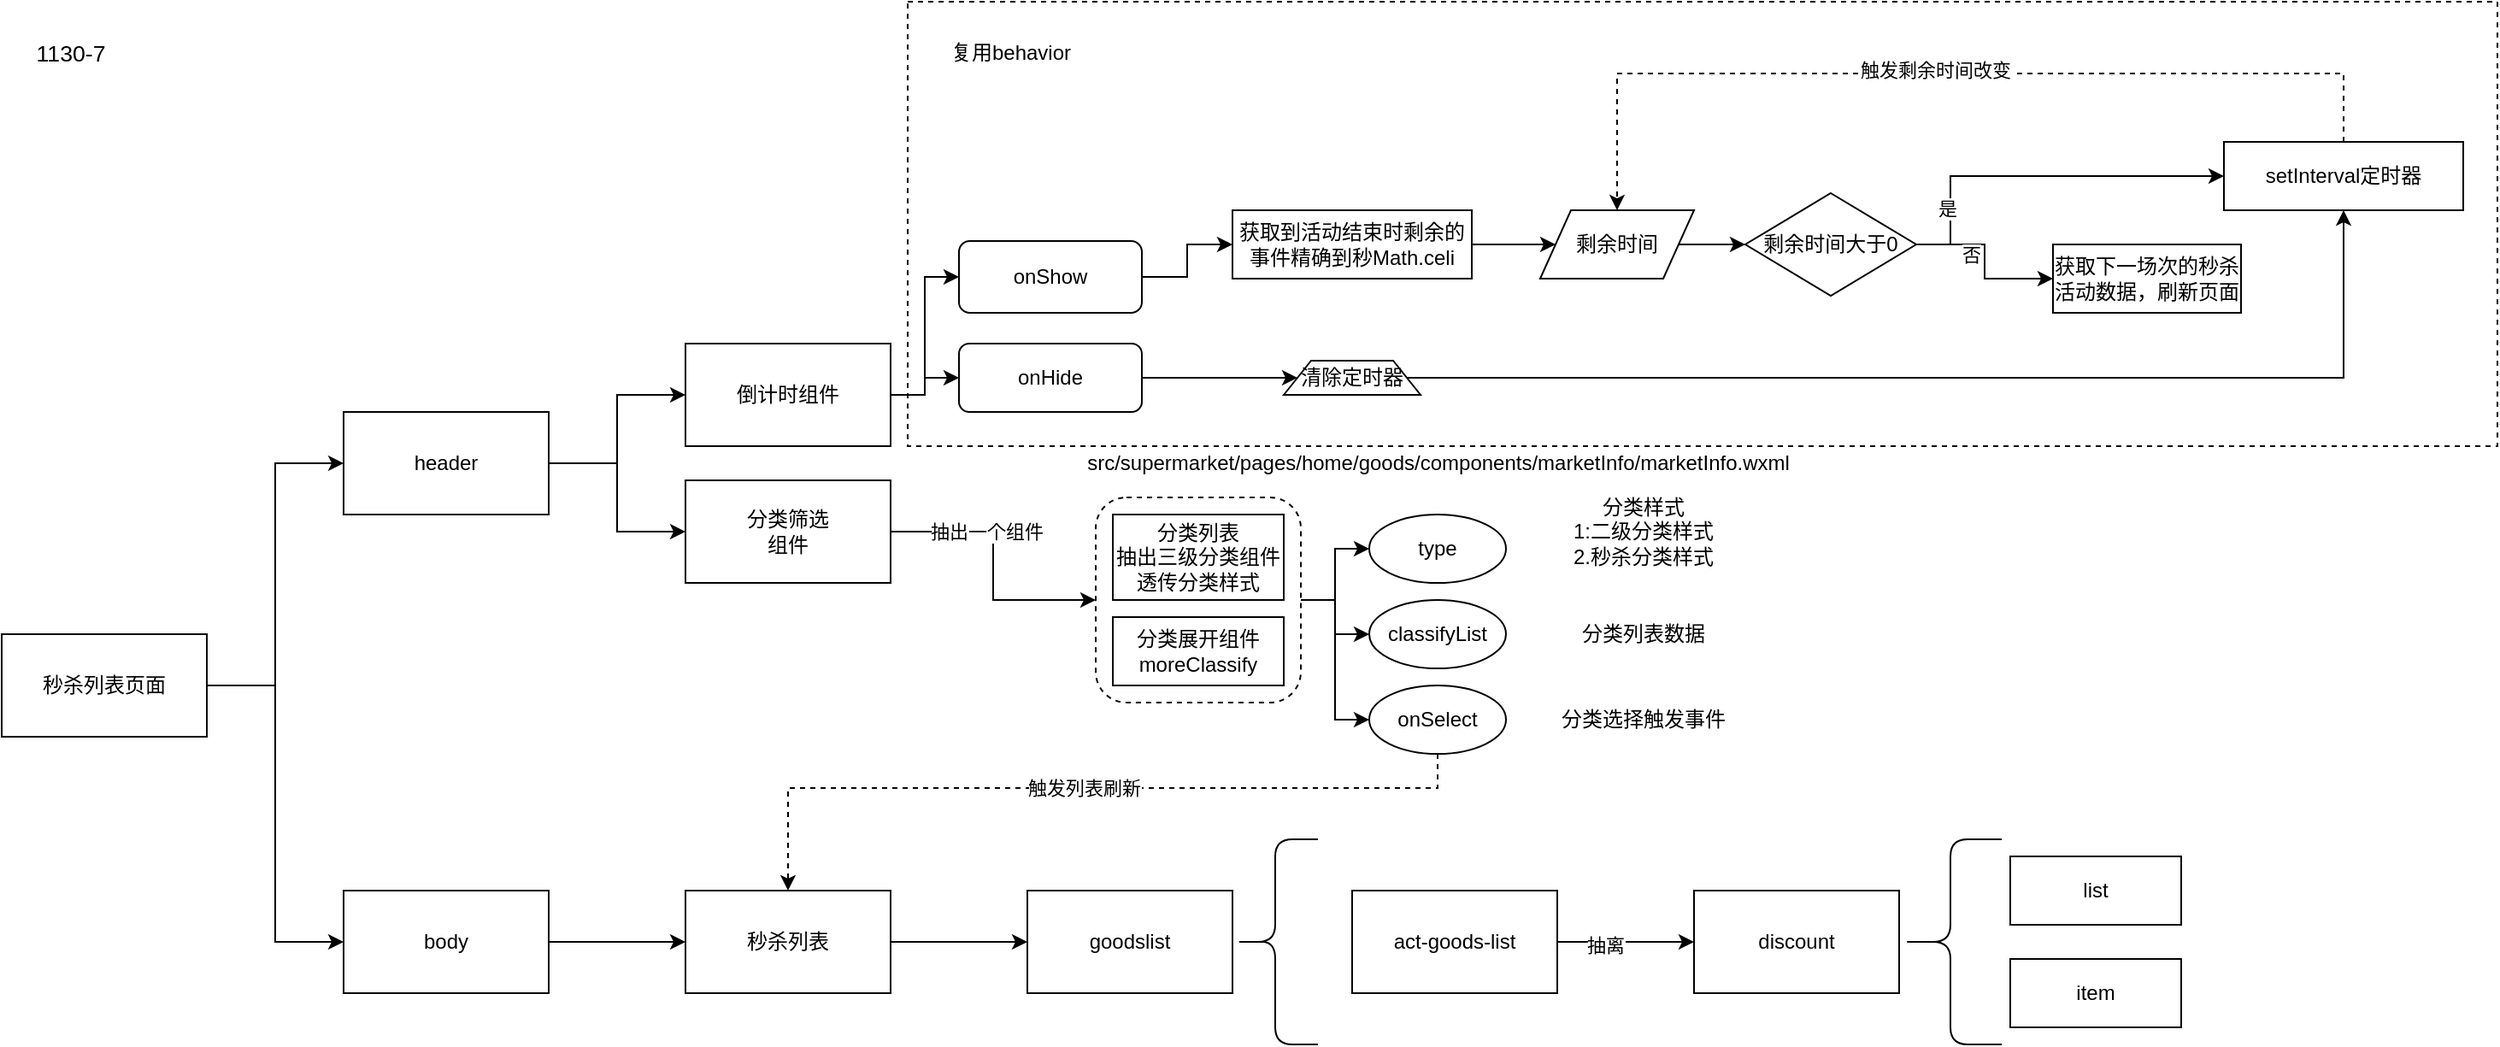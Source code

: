 <mxfile version="13.9.9" type="device"><diagram id="qXqNOvPEbpMphMiXG6KV" name="第 1 页"><mxGraphModel dx="1298" dy="892" grid="1" gridSize="20" guides="1" tooltips="1" connect="1" arrows="1" fold="1" page="1" pageScale="1" pageWidth="980" pageHeight="1390" math="0" shadow="0"><root><mxCell id="0"/><mxCell id="1" parent="0"/><mxCell id="zZxQpJYZrw6TJFTTv8Lu-64" style="edgeStyle=orthogonalEdgeStyle;rounded=0;orthogonalLoop=1;jettySize=auto;html=1;entryX=0;entryY=0.5;entryDx=0;entryDy=0;" parent="1" source="zZxQpJYZrw6TJFTTv8Lu-1" target="zZxQpJYZrw6TJFTTv8Lu-4" edge="1"><mxGeometry relative="1" as="geometry"/></mxCell><mxCell id="zZxQpJYZrw6TJFTTv8Lu-65" style="edgeStyle=orthogonalEdgeStyle;rounded=0;orthogonalLoop=1;jettySize=auto;html=1;entryX=0;entryY=0.5;entryDx=0;entryDy=0;" parent="1" source="zZxQpJYZrw6TJFTTv8Lu-1" target="zZxQpJYZrw6TJFTTv8Lu-3" edge="1"><mxGeometry relative="1" as="geometry"/></mxCell><mxCell id="zZxQpJYZrw6TJFTTv8Lu-1" value="秒杀列表页面" style="rounded=0;whiteSpace=wrap;html=1;" parent="1" vertex="1"><mxGeometry x="20" y="370" width="120" height="60" as="geometry"/></mxCell><mxCell id="zZxQpJYZrw6TJFTTv8Lu-66" style="edgeStyle=orthogonalEdgeStyle;rounded=0;orthogonalLoop=1;jettySize=auto;html=1;entryX=0;entryY=0.5;entryDx=0;entryDy=0;" parent="1" source="zZxQpJYZrw6TJFTTv8Lu-3" target="zZxQpJYZrw6TJFTTv8Lu-6" edge="1"><mxGeometry relative="1" as="geometry"/></mxCell><mxCell id="zZxQpJYZrw6TJFTTv8Lu-67" style="edgeStyle=orthogonalEdgeStyle;rounded=0;orthogonalLoop=1;jettySize=auto;html=1;entryX=0;entryY=0.5;entryDx=0;entryDy=0;" parent="1" source="zZxQpJYZrw6TJFTTv8Lu-3" target="zZxQpJYZrw6TJFTTv8Lu-8" edge="1"><mxGeometry relative="1" as="geometry"/></mxCell><mxCell id="zZxQpJYZrw6TJFTTv8Lu-3" value="header" style="rounded=0;whiteSpace=wrap;html=1;" parent="1" vertex="1"><mxGeometry x="220" y="240" width="120" height="60" as="geometry"/></mxCell><mxCell id="zZxQpJYZrw6TJFTTv8Lu-63" style="edgeStyle=orthogonalEdgeStyle;rounded=0;orthogonalLoop=1;jettySize=auto;html=1;entryX=0;entryY=0.5;entryDx=0;entryDy=0;" parent="1" source="zZxQpJYZrw6TJFTTv8Lu-4" target="zZxQpJYZrw6TJFTTv8Lu-16" edge="1"><mxGeometry relative="1" as="geometry"/></mxCell><mxCell id="zZxQpJYZrw6TJFTTv8Lu-4" value="body" style="rounded=0;whiteSpace=wrap;html=1;" parent="1" vertex="1"><mxGeometry x="220" y="520" width="120" height="60" as="geometry"/></mxCell><mxCell id="zZxQpJYZrw6TJFTTv8Lu-110" style="edgeStyle=orthogonalEdgeStyle;rounded=0;orthogonalLoop=1;jettySize=auto;html=1;entryX=0;entryY=0.5;entryDx=0;entryDy=0;" parent="1" source="zZxQpJYZrw6TJFTTv8Lu-6" target="zZxQpJYZrw6TJFTTv8Lu-108" edge="1"><mxGeometry relative="1" as="geometry"/></mxCell><mxCell id="zZxQpJYZrw6TJFTTv8Lu-111" style="edgeStyle=orthogonalEdgeStyle;rounded=0;orthogonalLoop=1;jettySize=auto;html=1;entryX=0;entryY=0.5;entryDx=0;entryDy=0;" parent="1" source="zZxQpJYZrw6TJFTTv8Lu-6" target="zZxQpJYZrw6TJFTTv8Lu-107" edge="1"><mxGeometry relative="1" as="geometry"/></mxCell><mxCell id="zZxQpJYZrw6TJFTTv8Lu-6" value="倒计时组件" style="rounded=0;whiteSpace=wrap;html=1;" parent="1" vertex="1"><mxGeometry x="420" y="200" width="120" height="60" as="geometry"/></mxCell><mxCell id="zZxQpJYZrw6TJFTTv8Lu-58" style="edgeStyle=orthogonalEdgeStyle;rounded=0;orthogonalLoop=1;jettySize=auto;html=1;entryX=0;entryY=0.5;entryDx=0;entryDy=0;" parent="1" source="zZxQpJYZrw6TJFTTv8Lu-8" target="zZxQpJYZrw6TJFTTv8Lu-43" edge="1"><mxGeometry relative="1" as="geometry"/></mxCell><mxCell id="zZxQpJYZrw6TJFTTv8Lu-62" value="抽出一个组件" style="edgeLabel;html=1;align=center;verticalAlign=middle;resizable=0;points=[];" parent="zZxQpJYZrw6TJFTTv8Lu-58" vertex="1" connectable="0"><mxGeometry x="-0.3" relative="1" as="geometry"><mxPoint as="offset"/></mxGeometry></mxCell><mxCell id="zZxQpJYZrw6TJFTTv8Lu-8" value="分类筛选&lt;br&gt;组件" style="rounded=0;whiteSpace=wrap;html=1;" parent="1" vertex="1"><mxGeometry x="420" y="280" width="120" height="60" as="geometry"/></mxCell><mxCell id="zZxQpJYZrw6TJFTTv8Lu-15" value="分类展开组件&lt;br&gt;moreClassify" style="rounded=0;whiteSpace=wrap;html=1;" parent="1" vertex="1"><mxGeometry x="670" y="360" width="100" height="40" as="geometry"/></mxCell><mxCell id="v_HO8vGT8tIZM3itgE4D-2" style="edgeStyle=orthogonalEdgeStyle;rounded=0;orthogonalLoop=1;jettySize=auto;html=1;entryX=0;entryY=0.5;entryDx=0;entryDy=0;" edge="1" parent="1" source="zZxQpJYZrw6TJFTTv8Lu-16" target="v_HO8vGT8tIZM3itgE4D-1"><mxGeometry relative="1" as="geometry"/></mxCell><mxCell id="zZxQpJYZrw6TJFTTv8Lu-16" value="秒杀列表" style="rounded=0;whiteSpace=wrap;html=1;" parent="1" vertex="1"><mxGeometry x="420" y="520" width="120" height="60" as="geometry"/></mxCell><mxCell id="zZxQpJYZrw6TJFTTv8Lu-17" value="分类列表&lt;br&gt;抽出三级分类组件&lt;br&gt;透传分类样式" style="rounded=0;whiteSpace=wrap;html=1;" parent="1" vertex="1"><mxGeometry x="670" y="300" width="100" height="50" as="geometry"/></mxCell><mxCell id="zZxQpJYZrw6TJFTTv8Lu-39" value="&lt;span style=&quot;font-family: &amp;#34;arial&amp;#34; ; font-size: 13.333px ; text-align: left ; background-color: rgb(255 , 255 , 255)&quot;&gt;1130-7&lt;/span&gt;" style="text;html=1;resizable=0;autosize=1;align=center;verticalAlign=middle;points=[];rounded=0;dashed=1;fillColor=#ffffff;gradientColor=#ffffff;" parent="1" vertex="1"><mxGeometry x="20" y="20" width="80" height="20" as="geometry"/></mxCell><mxCell id="zZxQpJYZrw6TJFTTv8Lu-54" style="edgeStyle=orthogonalEdgeStyle;rounded=0;orthogonalLoop=1;jettySize=auto;html=1;" parent="1" source="zZxQpJYZrw6TJFTTv8Lu-43" target="zZxQpJYZrw6TJFTTv8Lu-46" edge="1"><mxGeometry relative="1" as="geometry"/></mxCell><mxCell id="zZxQpJYZrw6TJFTTv8Lu-56" style="edgeStyle=orthogonalEdgeStyle;rounded=0;orthogonalLoop=1;jettySize=auto;html=1;entryX=0;entryY=0.5;entryDx=0;entryDy=0;" parent="1" source="zZxQpJYZrw6TJFTTv8Lu-43" target="zZxQpJYZrw6TJFTTv8Lu-47" edge="1"><mxGeometry relative="1" as="geometry"/></mxCell><mxCell id="zZxQpJYZrw6TJFTTv8Lu-57" style="edgeStyle=orthogonalEdgeStyle;rounded=0;orthogonalLoop=1;jettySize=auto;html=1;entryX=0;entryY=0.5;entryDx=0;entryDy=0;" parent="1" source="zZxQpJYZrw6TJFTTv8Lu-43" target="zZxQpJYZrw6TJFTTv8Lu-48" edge="1"><mxGeometry relative="1" as="geometry"/></mxCell><mxCell id="zZxQpJYZrw6TJFTTv8Lu-43" value="" style="rounded=1;whiteSpace=wrap;html=1;dashed=1;fillColor=none;gradientColor=#ffffff;" parent="1" vertex="1"><mxGeometry x="660" y="290" width="120" height="120" as="geometry"/></mxCell><mxCell id="zZxQpJYZrw6TJFTTv8Lu-45" value="src/supermarket/pages/home/goods/components/marketInfo/marketInfo.wxml" style="text;html=1;resizable=0;autosize=1;align=center;verticalAlign=middle;points=[];fillColor=none;strokeColor=none;rounded=0;dashed=1;" parent="1" vertex="1"><mxGeometry x="640" y="260" width="440" height="20" as="geometry"/></mxCell><mxCell id="zZxQpJYZrw6TJFTTv8Lu-46" value="type" style="ellipse;whiteSpace=wrap;html=1;fillColor=none;gradientColor=#ffffff;" parent="1" vertex="1"><mxGeometry x="820" y="300" width="80" height="40" as="geometry"/></mxCell><mxCell id="zZxQpJYZrw6TJFTTv8Lu-47" value="classifyList" style="ellipse;whiteSpace=wrap;html=1;fillColor=none;gradientColor=#ffffff;" parent="1" vertex="1"><mxGeometry x="820" y="350" width="80" height="40" as="geometry"/></mxCell><mxCell id="zZxQpJYZrw6TJFTTv8Lu-103" style="edgeStyle=orthogonalEdgeStyle;rounded=0;orthogonalLoop=1;jettySize=auto;html=1;dashed=1;" parent="1" source="zZxQpJYZrw6TJFTTv8Lu-48" target="zZxQpJYZrw6TJFTTv8Lu-16" edge="1"><mxGeometry relative="1" as="geometry"><Array as="points"><mxPoint x="860" y="460"/><mxPoint x="480" y="460"/></Array></mxGeometry></mxCell><mxCell id="zZxQpJYZrw6TJFTTv8Lu-104" value="触发列表刷新" style="edgeLabel;html=1;align=center;verticalAlign=middle;resizable=0;points=[];" parent="zZxQpJYZrw6TJFTTv8Lu-103" vertex="1" connectable="0"><mxGeometry x="-0.013" relative="1" as="geometry"><mxPoint as="offset"/></mxGeometry></mxCell><mxCell id="zZxQpJYZrw6TJFTTv8Lu-48" value="onSelect" style="ellipse;whiteSpace=wrap;html=1;fillColor=none;gradientColor=#ffffff;" parent="1" vertex="1"><mxGeometry x="820" y="400" width="80" height="40" as="geometry"/></mxCell><mxCell id="zZxQpJYZrw6TJFTTv8Lu-59" value="分类样式&lt;br&gt;1:二级分类样式&lt;br&gt;2.秒杀分类样式&lt;br&gt;" style="text;html=1;resizable=0;autosize=1;align=center;verticalAlign=middle;points=[];fillColor=none;strokeColor=none;rounded=0;" parent="1" vertex="1"><mxGeometry x="920" y="280" width="120" height="60" as="geometry"/></mxCell><mxCell id="zZxQpJYZrw6TJFTTv8Lu-60" value="分类列表数据" style="text;html=1;resizable=0;autosize=1;align=center;verticalAlign=middle;points=[];fillColor=none;strokeColor=none;rounded=0;" parent="1" vertex="1"><mxGeometry x="930" y="360" width="100" height="20" as="geometry"/></mxCell><mxCell id="zZxQpJYZrw6TJFTTv8Lu-61" value="分类选择触发事件" style="text;html=1;resizable=0;autosize=1;align=center;verticalAlign=middle;points=[];fillColor=none;strokeColor=none;rounded=0;" parent="1" vertex="1"><mxGeometry x="920" y="410" width="120" height="20" as="geometry"/></mxCell><mxCell id="zZxQpJYZrw6TJFTTv8Lu-94" style="edgeStyle=orthogonalEdgeStyle;rounded=0;orthogonalLoop=1;jettySize=auto;html=1;entryX=0;entryY=0.5;entryDx=0;entryDy=0;" parent="1" source="zZxQpJYZrw6TJFTTv8Lu-77" target="zZxQpJYZrw6TJFTTv8Lu-92" edge="1"><mxGeometry relative="1" as="geometry"/></mxCell><mxCell id="zZxQpJYZrw6TJFTTv8Lu-77" value="获取到活动结束时剩余的事件精确到秒Math.celi" style="rounded=0;whiteSpace=wrap;html=1;fillColor=none;gradientColor=#ffffff;" parent="1" vertex="1"><mxGeometry x="740" y="122" width="140" height="40" as="geometry"/></mxCell><mxCell id="zZxQpJYZrw6TJFTTv8Lu-83" style="edgeStyle=orthogonalEdgeStyle;rounded=0;orthogonalLoop=1;jettySize=auto;html=1;entryX=0;entryY=0.5;entryDx=0;entryDy=0;" parent="1" source="zZxQpJYZrw6TJFTTv8Lu-79" target="zZxQpJYZrw6TJFTTv8Lu-82" edge="1"><mxGeometry relative="1" as="geometry"/></mxCell><mxCell id="zZxQpJYZrw6TJFTTv8Lu-84" value="否" style="edgeLabel;html=1;align=center;verticalAlign=middle;resizable=0;points=[];" parent="zZxQpJYZrw6TJFTTv8Lu-83" vertex="1" connectable="0"><mxGeometry x="-0.367" y="-6" relative="1" as="geometry"><mxPoint as="offset"/></mxGeometry></mxCell><mxCell id="oA1sp8U-79ukZrVbw4Y_-1" style="edgeStyle=orthogonalEdgeStyle;rounded=0;orthogonalLoop=1;jettySize=auto;html=1;entryX=0;entryY=0.5;entryDx=0;entryDy=0;" parent="1" source="zZxQpJYZrw6TJFTTv8Lu-79" target="zZxQpJYZrw6TJFTTv8Lu-85" edge="1"><mxGeometry relative="1" as="geometry"><Array as="points"><mxPoint x="1160" y="142"/><mxPoint x="1160" y="102"/></Array></mxGeometry></mxCell><mxCell id="oA1sp8U-79ukZrVbw4Y_-2" value="是" style="edgeLabel;html=1;align=center;verticalAlign=middle;resizable=0;points=[];" parent="oA1sp8U-79ukZrVbw4Y_-1" vertex="1" connectable="0"><mxGeometry x="-0.627" y="2" relative="1" as="geometry"><mxPoint as="offset"/></mxGeometry></mxCell><mxCell id="zZxQpJYZrw6TJFTTv8Lu-79" value="剩余时间大于0" style="rhombus;whiteSpace=wrap;html=1;fillColor=none;gradientColor=#ffffff;" parent="1" vertex="1"><mxGeometry x="1040" y="112" width="100" height="60" as="geometry"/></mxCell><mxCell id="zZxQpJYZrw6TJFTTv8Lu-82" value="获取下一场次的秒杀活动数据，刷新页面" style="rounded=0;whiteSpace=wrap;html=1;fillColor=none;gradientColor=#ffffff;" parent="1" vertex="1"><mxGeometry x="1220" y="142" width="110" height="40" as="geometry"/></mxCell><mxCell id="zZxQpJYZrw6TJFTTv8Lu-101" style="edgeStyle=orthogonalEdgeStyle;rounded=0;orthogonalLoop=1;jettySize=auto;html=1;entryX=0.5;entryY=0;entryDx=0;entryDy=0;dashed=1;" parent="1" source="zZxQpJYZrw6TJFTTv8Lu-85" target="zZxQpJYZrw6TJFTTv8Lu-92" edge="1"><mxGeometry relative="1" as="geometry"><Array as="points"><mxPoint x="1390" y="42"/><mxPoint x="965" y="42"/></Array></mxGeometry></mxCell><mxCell id="zZxQpJYZrw6TJFTTv8Lu-102" value="触发剩余时间改变" style="edgeLabel;html=1;align=center;verticalAlign=middle;resizable=0;points=[];" parent="zZxQpJYZrw6TJFTTv8Lu-101" vertex="1" connectable="0"><mxGeometry x="0.024" y="-2" relative="1" as="geometry"><mxPoint as="offset"/></mxGeometry></mxCell><mxCell id="zZxQpJYZrw6TJFTTv8Lu-85" value="setInterval定时器" style="rounded=0;whiteSpace=wrap;html=1;fillColor=none;gradientColor=#ffffff;" parent="1" vertex="1"><mxGeometry x="1320" y="82" width="140" height="40" as="geometry"/></mxCell><mxCell id="zZxQpJYZrw6TJFTTv8Lu-95" style="edgeStyle=orthogonalEdgeStyle;rounded=0;orthogonalLoop=1;jettySize=auto;html=1;entryX=0;entryY=0.5;entryDx=0;entryDy=0;" parent="1" source="zZxQpJYZrw6TJFTTv8Lu-92" target="zZxQpJYZrw6TJFTTv8Lu-79" edge="1"><mxGeometry relative="1" as="geometry"/></mxCell><mxCell id="zZxQpJYZrw6TJFTTv8Lu-92" value="剩余时间" style="shape=parallelogram;perimeter=parallelogramPerimeter;whiteSpace=wrap;html=1;fillColor=none;gradientColor=#ffffff;" parent="1" vertex="1"><mxGeometry x="920" y="122" width="90" height="40" as="geometry"/></mxCell><mxCell id="zZxQpJYZrw6TJFTTv8Lu-109" style="edgeStyle=orthogonalEdgeStyle;rounded=0;orthogonalLoop=1;jettySize=auto;html=1;entryX=0;entryY=0.5;entryDx=0;entryDy=0;" parent="1" source="zZxQpJYZrw6TJFTTv8Lu-107" target="zZxQpJYZrw6TJFTTv8Lu-77" edge="1"><mxGeometry relative="1" as="geometry"/></mxCell><mxCell id="zZxQpJYZrw6TJFTTv8Lu-107" value="onShow" style="rounded=1;whiteSpace=wrap;html=1;fillColor=none;gradientColor=#ffffff;" parent="1" vertex="1"><mxGeometry x="580" y="140" width="107" height="42" as="geometry"/></mxCell><mxCell id="zZxQpJYZrw6TJFTTv8Lu-116" style="edgeStyle=orthogonalEdgeStyle;rounded=0;orthogonalLoop=1;jettySize=auto;html=1;entryX=0;entryY=0.5;entryDx=0;entryDy=0;" parent="1" source="zZxQpJYZrw6TJFTTv8Lu-108" target="zZxQpJYZrw6TJFTTv8Lu-114" edge="1"><mxGeometry relative="1" as="geometry"/></mxCell><mxCell id="zZxQpJYZrw6TJFTTv8Lu-108" value="onHide" style="rounded=1;whiteSpace=wrap;html=1;fillColor=none;gradientColor=#ffffff;" parent="1" vertex="1"><mxGeometry x="580" y="200" width="107" height="40" as="geometry"/></mxCell><mxCell id="zZxQpJYZrw6TJFTTv8Lu-117" style="edgeStyle=orthogonalEdgeStyle;rounded=0;orthogonalLoop=1;jettySize=auto;html=1;entryX=0.5;entryY=1;entryDx=0;entryDy=0;" parent="1" source="zZxQpJYZrw6TJFTTv8Lu-114" target="zZxQpJYZrw6TJFTTv8Lu-85" edge="1"><mxGeometry relative="1" as="geometry"/></mxCell><mxCell id="zZxQpJYZrw6TJFTTv8Lu-114" value="清除定时器" style="shape=trapezoid;perimeter=trapezoidPerimeter;whiteSpace=wrap;html=1;fillColor=none;gradientColor=#ffffff;" parent="1" vertex="1"><mxGeometry x="770" y="210" width="80" height="20" as="geometry"/></mxCell><mxCell id="zZxQpJYZrw6TJFTTv8Lu-124" value="act-goods-list" style="rounded=0;whiteSpace=wrap;html=1;fillColor=none;gradientColor=#ffffff;" parent="1" vertex="1"><mxGeometry x="810" y="520" width="120" height="60" as="geometry"/></mxCell><mxCell id="MQSJ__8pOLugd_XM_sl0-2" value="" style="rounded=0;whiteSpace=wrap;html=1;dashed=1;fillColor=none;" parent="1" vertex="1"><mxGeometry x="550" width="930" height="260" as="geometry"/></mxCell><mxCell id="MQSJ__8pOLugd_XM_sl0-3" value="复用behavior" style="text;html=1;resizable=0;autosize=1;align=center;verticalAlign=middle;points=[];fillColor=none;strokeColor=none;rounded=0;dashed=1;" parent="1" vertex="1"><mxGeometry x="560" y="20" width="100" height="20" as="geometry"/></mxCell><mxCell id="v_HO8vGT8tIZM3itgE4D-1" value="goodslist" style="rounded=0;whiteSpace=wrap;html=1;" vertex="1" parent="1"><mxGeometry x="620" y="520" width="120" height="60" as="geometry"/></mxCell><mxCell id="v_HO8vGT8tIZM3itgE4D-7" value="discount" style="rounded=0;whiteSpace=wrap;html=1;" vertex="1" parent="1"><mxGeometry x="1010" y="520" width="120" height="60" as="geometry"/></mxCell><mxCell id="v_HO8vGT8tIZM3itgE4D-9" style="edgeStyle=orthogonalEdgeStyle;rounded=0;orthogonalLoop=1;jettySize=auto;html=1;entryX=0;entryY=0.5;entryDx=0;entryDy=0;exitX=1;exitY=0.5;exitDx=0;exitDy=0;" edge="1" parent="1" source="zZxQpJYZrw6TJFTTv8Lu-124" target="v_HO8vGT8tIZM3itgE4D-7"><mxGeometry relative="1" as="geometry"><mxPoint x="990" y="550" as="sourcePoint"/></mxGeometry></mxCell><mxCell id="v_HO8vGT8tIZM3itgE4D-10" value="抽离" style="edgeLabel;html=1;align=center;verticalAlign=middle;resizable=0;points=[];" vertex="1" connectable="0" parent="v_HO8vGT8tIZM3itgE4D-9"><mxGeometry x="-0.314" y="-2" relative="1" as="geometry"><mxPoint as="offset"/></mxGeometry></mxCell><mxCell id="v_HO8vGT8tIZM3itgE4D-12" value="" style="shape=curlyBracket;whiteSpace=wrap;html=1;rounded=1;" vertex="1" parent="1"><mxGeometry x="1130" y="490" width="60" height="120" as="geometry"/></mxCell><mxCell id="v_HO8vGT8tIZM3itgE4D-13" value="item" style="rounded=0;whiteSpace=wrap;html=1;" vertex="1" parent="1"><mxGeometry x="1195" y="560" width="100" height="40" as="geometry"/></mxCell><mxCell id="v_HO8vGT8tIZM3itgE4D-14" value="list" style="rounded=0;whiteSpace=wrap;html=1;" vertex="1" parent="1"><mxGeometry x="1195" y="500" width="100" height="40" as="geometry"/></mxCell><mxCell id="v_HO8vGT8tIZM3itgE4D-15" value="" style="shape=curlyBracket;whiteSpace=wrap;html=1;rounded=1;" vertex="1" parent="1"><mxGeometry x="740" y="490" width="50" height="120" as="geometry"/></mxCell></root></mxGraphModel></diagram></mxfile>